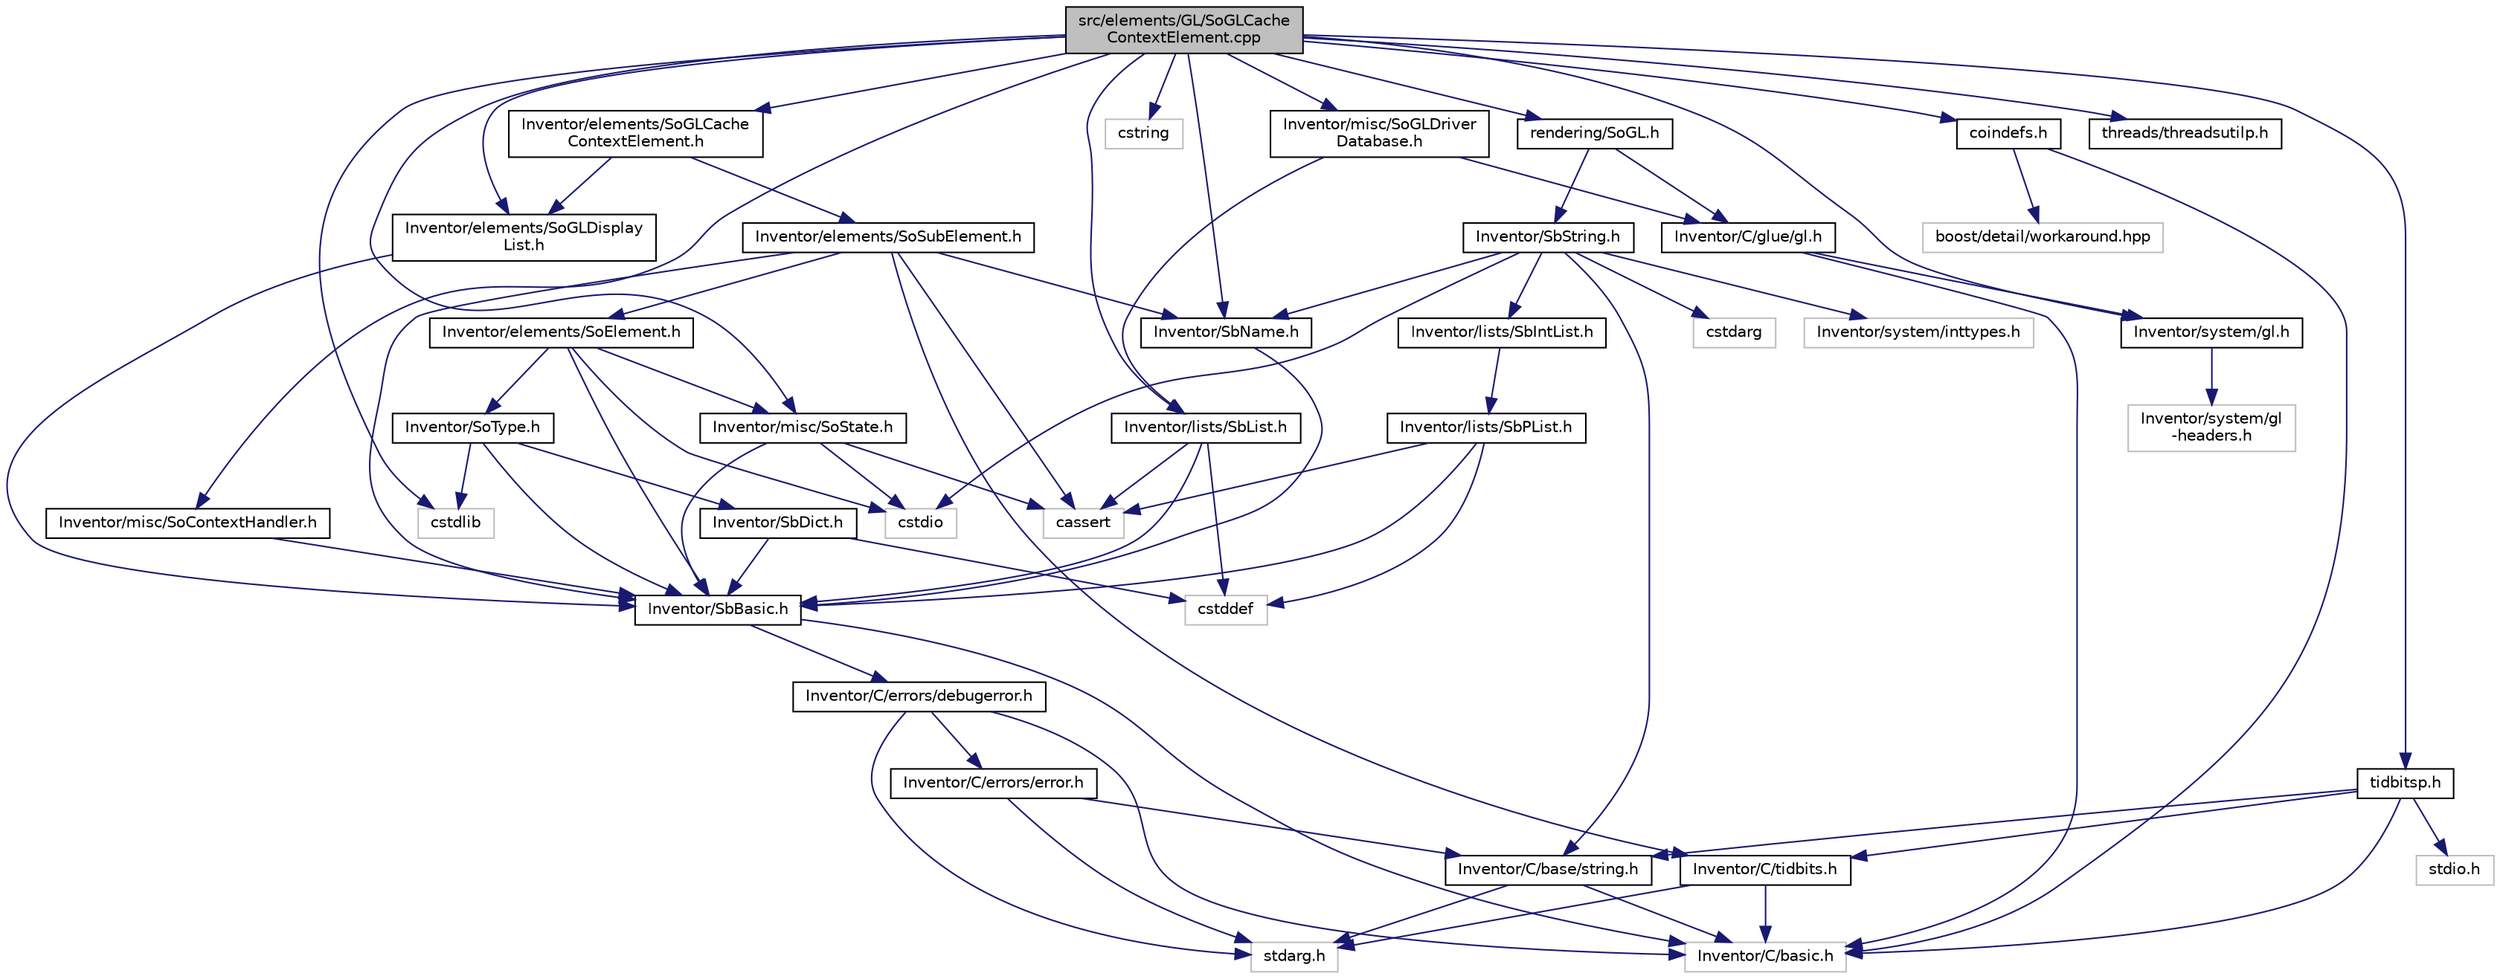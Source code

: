 digraph "src/elements/GL/SoGLCacheContextElement.cpp"
{
 // LATEX_PDF_SIZE
  edge [fontname="Helvetica",fontsize="10",labelfontname="Helvetica",labelfontsize="10"];
  node [fontname="Helvetica",fontsize="10",shape=record];
  Node1 [label="src/elements/GL/SoGLCache\lContextElement.cpp",height=0.2,width=0.4,color="black", fillcolor="grey75", style="filled", fontcolor="black",tooltip=" "];
  Node1 -> Node2 [color="midnightblue",fontsize="10",style="solid",fontname="Helvetica"];
  Node2 [label="coindefs.h",height=0.2,width=0.4,color="black", fillcolor="white", style="filled",URL="$coindefs_8h.html",tooltip=" "];
  Node2 -> Node3 [color="midnightblue",fontsize="10",style="solid",fontname="Helvetica"];
  Node3 [label="boost/detail/workaround.hpp",height=0.2,width=0.4,color="grey75", fillcolor="white", style="filled",tooltip=" "];
  Node2 -> Node4 [color="midnightblue",fontsize="10",style="solid",fontname="Helvetica"];
  Node4 [label="Inventor/C/basic.h",height=0.2,width=0.4,color="grey75", fillcolor="white", style="filled",tooltip=" "];
  Node1 -> Node5 [color="midnightblue",fontsize="10",style="solid",fontname="Helvetica"];
  Node5 [label="Inventor/elements/SoGLCache\lContextElement.h",height=0.2,width=0.4,color="black", fillcolor="white", style="filled",URL="$SoGLCacheContextElement_8h.html",tooltip=" "];
  Node5 -> Node6 [color="midnightblue",fontsize="10",style="solid",fontname="Helvetica"];
  Node6 [label="Inventor/elements/SoSubElement.h",height=0.2,width=0.4,color="black", fillcolor="white", style="filled",URL="$SoSubElement_8h.html",tooltip=" "];
  Node6 -> Node7 [color="midnightblue",fontsize="10",style="solid",fontname="Helvetica"];
  Node7 [label="Inventor/SbBasic.h",height=0.2,width=0.4,color="black", fillcolor="white", style="filled",URL="$SbBasic_8h.html",tooltip=" "];
  Node7 -> Node4 [color="midnightblue",fontsize="10",style="solid",fontname="Helvetica"];
  Node7 -> Node8 [color="midnightblue",fontsize="10",style="solid",fontname="Helvetica"];
  Node8 [label="Inventor/C/errors/debugerror.h",height=0.2,width=0.4,color="black", fillcolor="white", style="filled",URL="$debugerror_8h.html",tooltip=" "];
  Node8 -> Node4 [color="midnightblue",fontsize="10",style="solid",fontname="Helvetica"];
  Node8 -> Node9 [color="midnightblue",fontsize="10",style="solid",fontname="Helvetica"];
  Node9 [label="Inventor/C/errors/error.h",height=0.2,width=0.4,color="black", fillcolor="white", style="filled",URL="$error_8h.html",tooltip=" "];
  Node9 -> Node10 [color="midnightblue",fontsize="10",style="solid",fontname="Helvetica"];
  Node10 [label="Inventor/C/base/string.h",height=0.2,width=0.4,color="black", fillcolor="white", style="filled",URL="$string_8h.html",tooltip=" "];
  Node10 -> Node4 [color="midnightblue",fontsize="10",style="solid",fontname="Helvetica"];
  Node10 -> Node11 [color="midnightblue",fontsize="10",style="solid",fontname="Helvetica"];
  Node11 [label="stdarg.h",height=0.2,width=0.4,color="grey75", fillcolor="white", style="filled",tooltip=" "];
  Node9 -> Node11 [color="midnightblue",fontsize="10",style="solid",fontname="Helvetica"];
  Node8 -> Node11 [color="midnightblue",fontsize="10",style="solid",fontname="Helvetica"];
  Node6 -> Node12 [color="midnightblue",fontsize="10",style="solid",fontname="Helvetica"];
  Node12 [label="Inventor/SbName.h",height=0.2,width=0.4,color="black", fillcolor="white", style="filled",URL="$SbName_8h.html",tooltip=" "];
  Node12 -> Node7 [color="midnightblue",fontsize="10",style="solid",fontname="Helvetica"];
  Node6 -> Node13 [color="midnightblue",fontsize="10",style="solid",fontname="Helvetica"];
  Node13 [label="Inventor/C/tidbits.h",height=0.2,width=0.4,color="black", fillcolor="white", style="filled",URL="$tidbits_8h.html",tooltip=" "];
  Node13 -> Node4 [color="midnightblue",fontsize="10",style="solid",fontname="Helvetica"];
  Node13 -> Node11 [color="midnightblue",fontsize="10",style="solid",fontname="Helvetica"];
  Node6 -> Node14 [color="midnightblue",fontsize="10",style="solid",fontname="Helvetica"];
  Node14 [label="cassert",height=0.2,width=0.4,color="grey75", fillcolor="white", style="filled",tooltip=" "];
  Node6 -> Node15 [color="midnightblue",fontsize="10",style="solid",fontname="Helvetica"];
  Node15 [label="Inventor/elements/SoElement.h",height=0.2,width=0.4,color="black", fillcolor="white", style="filled",URL="$SoElement_8h.html",tooltip=" "];
  Node15 -> Node7 [color="midnightblue",fontsize="10",style="solid",fontname="Helvetica"];
  Node15 -> Node16 [color="midnightblue",fontsize="10",style="solid",fontname="Helvetica"];
  Node16 [label="Inventor/SoType.h",height=0.2,width=0.4,color="black", fillcolor="white", style="filled",URL="$SoType_8h.html",tooltip=" "];
  Node16 -> Node7 [color="midnightblue",fontsize="10",style="solid",fontname="Helvetica"];
  Node16 -> Node17 [color="midnightblue",fontsize="10",style="solid",fontname="Helvetica"];
  Node17 [label="cstdlib",height=0.2,width=0.4,color="grey75", fillcolor="white", style="filled",tooltip=" "];
  Node16 -> Node18 [color="midnightblue",fontsize="10",style="solid",fontname="Helvetica"];
  Node18 [label="Inventor/SbDict.h",height=0.2,width=0.4,color="black", fillcolor="white", style="filled",URL="$SbDict_8h.html",tooltip=" "];
  Node18 -> Node19 [color="midnightblue",fontsize="10",style="solid",fontname="Helvetica"];
  Node19 [label="cstddef",height=0.2,width=0.4,color="grey75", fillcolor="white", style="filled",tooltip=" "];
  Node18 -> Node7 [color="midnightblue",fontsize="10",style="solid",fontname="Helvetica"];
  Node15 -> Node20 [color="midnightblue",fontsize="10",style="solid",fontname="Helvetica"];
  Node20 [label="Inventor/misc/SoState.h",height=0.2,width=0.4,color="black", fillcolor="white", style="filled",URL="$SoState_8h.html",tooltip=" "];
  Node20 -> Node7 [color="midnightblue",fontsize="10",style="solid",fontname="Helvetica"];
  Node20 -> Node21 [color="midnightblue",fontsize="10",style="solid",fontname="Helvetica"];
  Node21 [label="cstdio",height=0.2,width=0.4,color="grey75", fillcolor="white", style="filled",tooltip=" "];
  Node20 -> Node14 [color="midnightblue",fontsize="10",style="solid",fontname="Helvetica"];
  Node15 -> Node21 [color="midnightblue",fontsize="10",style="solid",fontname="Helvetica"];
  Node5 -> Node22 [color="midnightblue",fontsize="10",style="solid",fontname="Helvetica"];
  Node22 [label="Inventor/elements/SoGLDisplay\lList.h",height=0.2,width=0.4,color="black", fillcolor="white", style="filled",URL="$SoGLDisplayList_8h.html",tooltip=" "];
  Node22 -> Node7 [color="midnightblue",fontsize="10",style="solid",fontname="Helvetica"];
  Node1 -> Node17 [color="midnightblue",fontsize="10",style="solid",fontname="Helvetica"];
  Node1 -> Node23 [color="midnightblue",fontsize="10",style="solid",fontname="Helvetica"];
  Node23 [label="cstring",height=0.2,width=0.4,color="grey75", fillcolor="white", style="filled",tooltip=" "];
  Node1 -> Node12 [color="midnightblue",fontsize="10",style="solid",fontname="Helvetica"];
  Node1 -> Node22 [color="midnightblue",fontsize="10",style="solid",fontname="Helvetica"];
  Node1 -> Node24 [color="midnightblue",fontsize="10",style="solid",fontname="Helvetica"];
  Node24 [label="Inventor/lists/SbList.h",height=0.2,width=0.4,color="black", fillcolor="white", style="filled",URL="$SbList_8h.html",tooltip=" "];
  Node24 -> Node14 [color="midnightblue",fontsize="10",style="solid",fontname="Helvetica"];
  Node24 -> Node19 [color="midnightblue",fontsize="10",style="solid",fontname="Helvetica"];
  Node24 -> Node7 [color="midnightblue",fontsize="10",style="solid",fontname="Helvetica"];
  Node1 -> Node20 [color="midnightblue",fontsize="10",style="solid",fontname="Helvetica"];
  Node1 -> Node25 [color="midnightblue",fontsize="10",style="solid",fontname="Helvetica"];
  Node25 [label="Inventor/system/gl.h",height=0.2,width=0.4,color="black", fillcolor="white", style="filled",URL="$system_2gl_8h.html",tooltip=" "];
  Node25 -> Node26 [color="midnightblue",fontsize="10",style="solid",fontname="Helvetica"];
  Node26 [label="Inventor/system/gl\l-headers.h",height=0.2,width=0.4,color="grey75", fillcolor="white", style="filled",tooltip=" "];
  Node1 -> Node27 [color="midnightblue",fontsize="10",style="solid",fontname="Helvetica"];
  Node27 [label="Inventor/misc/SoContextHandler.h",height=0.2,width=0.4,color="black", fillcolor="white", style="filled",URL="$SoContextHandler_8h.html",tooltip=" "];
  Node27 -> Node7 [color="midnightblue",fontsize="10",style="solid",fontname="Helvetica"];
  Node1 -> Node28 [color="midnightblue",fontsize="10",style="solid",fontname="Helvetica"];
  Node28 [label="Inventor/misc/SoGLDriver\lDatabase.h",height=0.2,width=0.4,color="black", fillcolor="white", style="filled",URL="$SoGLDriverDatabase_8h.html",tooltip=" "];
  Node28 -> Node29 [color="midnightblue",fontsize="10",style="solid",fontname="Helvetica"];
  Node29 [label="Inventor/C/glue/gl.h",height=0.2,width=0.4,color="black", fillcolor="white", style="filled",URL="$C_2glue_2gl_8h.html",tooltip=" "];
  Node29 -> Node25 [color="midnightblue",fontsize="10",style="solid",fontname="Helvetica"];
  Node29 -> Node4 [color="midnightblue",fontsize="10",style="solid",fontname="Helvetica"];
  Node28 -> Node24 [color="midnightblue",fontsize="10",style="solid",fontname="Helvetica"];
  Node1 -> Node30 [color="midnightblue",fontsize="10",style="solid",fontname="Helvetica"];
  Node30 [label="rendering/SoGL.h",height=0.2,width=0.4,color="black", fillcolor="white", style="filled",URL="$SoGL_8h.html",tooltip=" "];
  Node30 -> Node31 [color="midnightblue",fontsize="10",style="solid",fontname="Helvetica"];
  Node31 [label="Inventor/SbString.h",height=0.2,width=0.4,color="black", fillcolor="white", style="filled",URL="$SbString_8h.html",tooltip=" "];
  Node31 -> Node32 [color="midnightblue",fontsize="10",style="solid",fontname="Helvetica"];
  Node32 [label="cstdarg",height=0.2,width=0.4,color="grey75", fillcolor="white", style="filled",tooltip=" "];
  Node31 -> Node21 [color="midnightblue",fontsize="10",style="solid",fontname="Helvetica"];
  Node31 -> Node33 [color="midnightblue",fontsize="10",style="solid",fontname="Helvetica"];
  Node33 [label="Inventor/system/inttypes.h",height=0.2,width=0.4,color="grey75", fillcolor="white", style="filled",tooltip=" "];
  Node31 -> Node10 [color="midnightblue",fontsize="10",style="solid",fontname="Helvetica"];
  Node31 -> Node34 [color="midnightblue",fontsize="10",style="solid",fontname="Helvetica"];
  Node34 [label="Inventor/lists/SbIntList.h",height=0.2,width=0.4,color="black", fillcolor="white", style="filled",URL="$SbIntList_8h.html",tooltip=" "];
  Node34 -> Node35 [color="midnightblue",fontsize="10",style="solid",fontname="Helvetica"];
  Node35 [label="Inventor/lists/SbPList.h",height=0.2,width=0.4,color="black", fillcolor="white", style="filled",URL="$lists_2SbPList_8h.html",tooltip=" "];
  Node35 -> Node7 [color="midnightblue",fontsize="10",style="solid",fontname="Helvetica"];
  Node35 -> Node14 [color="midnightblue",fontsize="10",style="solid",fontname="Helvetica"];
  Node35 -> Node19 [color="midnightblue",fontsize="10",style="solid",fontname="Helvetica"];
  Node31 -> Node12 [color="midnightblue",fontsize="10",style="solid",fontname="Helvetica"];
  Node30 -> Node29 [color="midnightblue",fontsize="10",style="solid",fontname="Helvetica"];
  Node1 -> Node36 [color="midnightblue",fontsize="10",style="solid",fontname="Helvetica"];
  Node36 [label="threads/threadsutilp.h",height=0.2,width=0.4,color="black", fillcolor="white", style="filled",URL="$threadsutilp_8h.html",tooltip=" "];
  Node1 -> Node37 [color="midnightblue",fontsize="10",style="solid",fontname="Helvetica"];
  Node37 [label="tidbitsp.h",height=0.2,width=0.4,color="black", fillcolor="white", style="filled",URL="$tidbitsp_8h.html",tooltip=" "];
  Node37 -> Node38 [color="midnightblue",fontsize="10",style="solid",fontname="Helvetica"];
  Node38 [label="stdio.h",height=0.2,width=0.4,color="grey75", fillcolor="white", style="filled",tooltip=" "];
  Node37 -> Node13 [color="midnightblue",fontsize="10",style="solid",fontname="Helvetica"];
  Node37 -> Node4 [color="midnightblue",fontsize="10",style="solid",fontname="Helvetica"];
  Node37 -> Node10 [color="midnightblue",fontsize="10",style="solid",fontname="Helvetica"];
}
